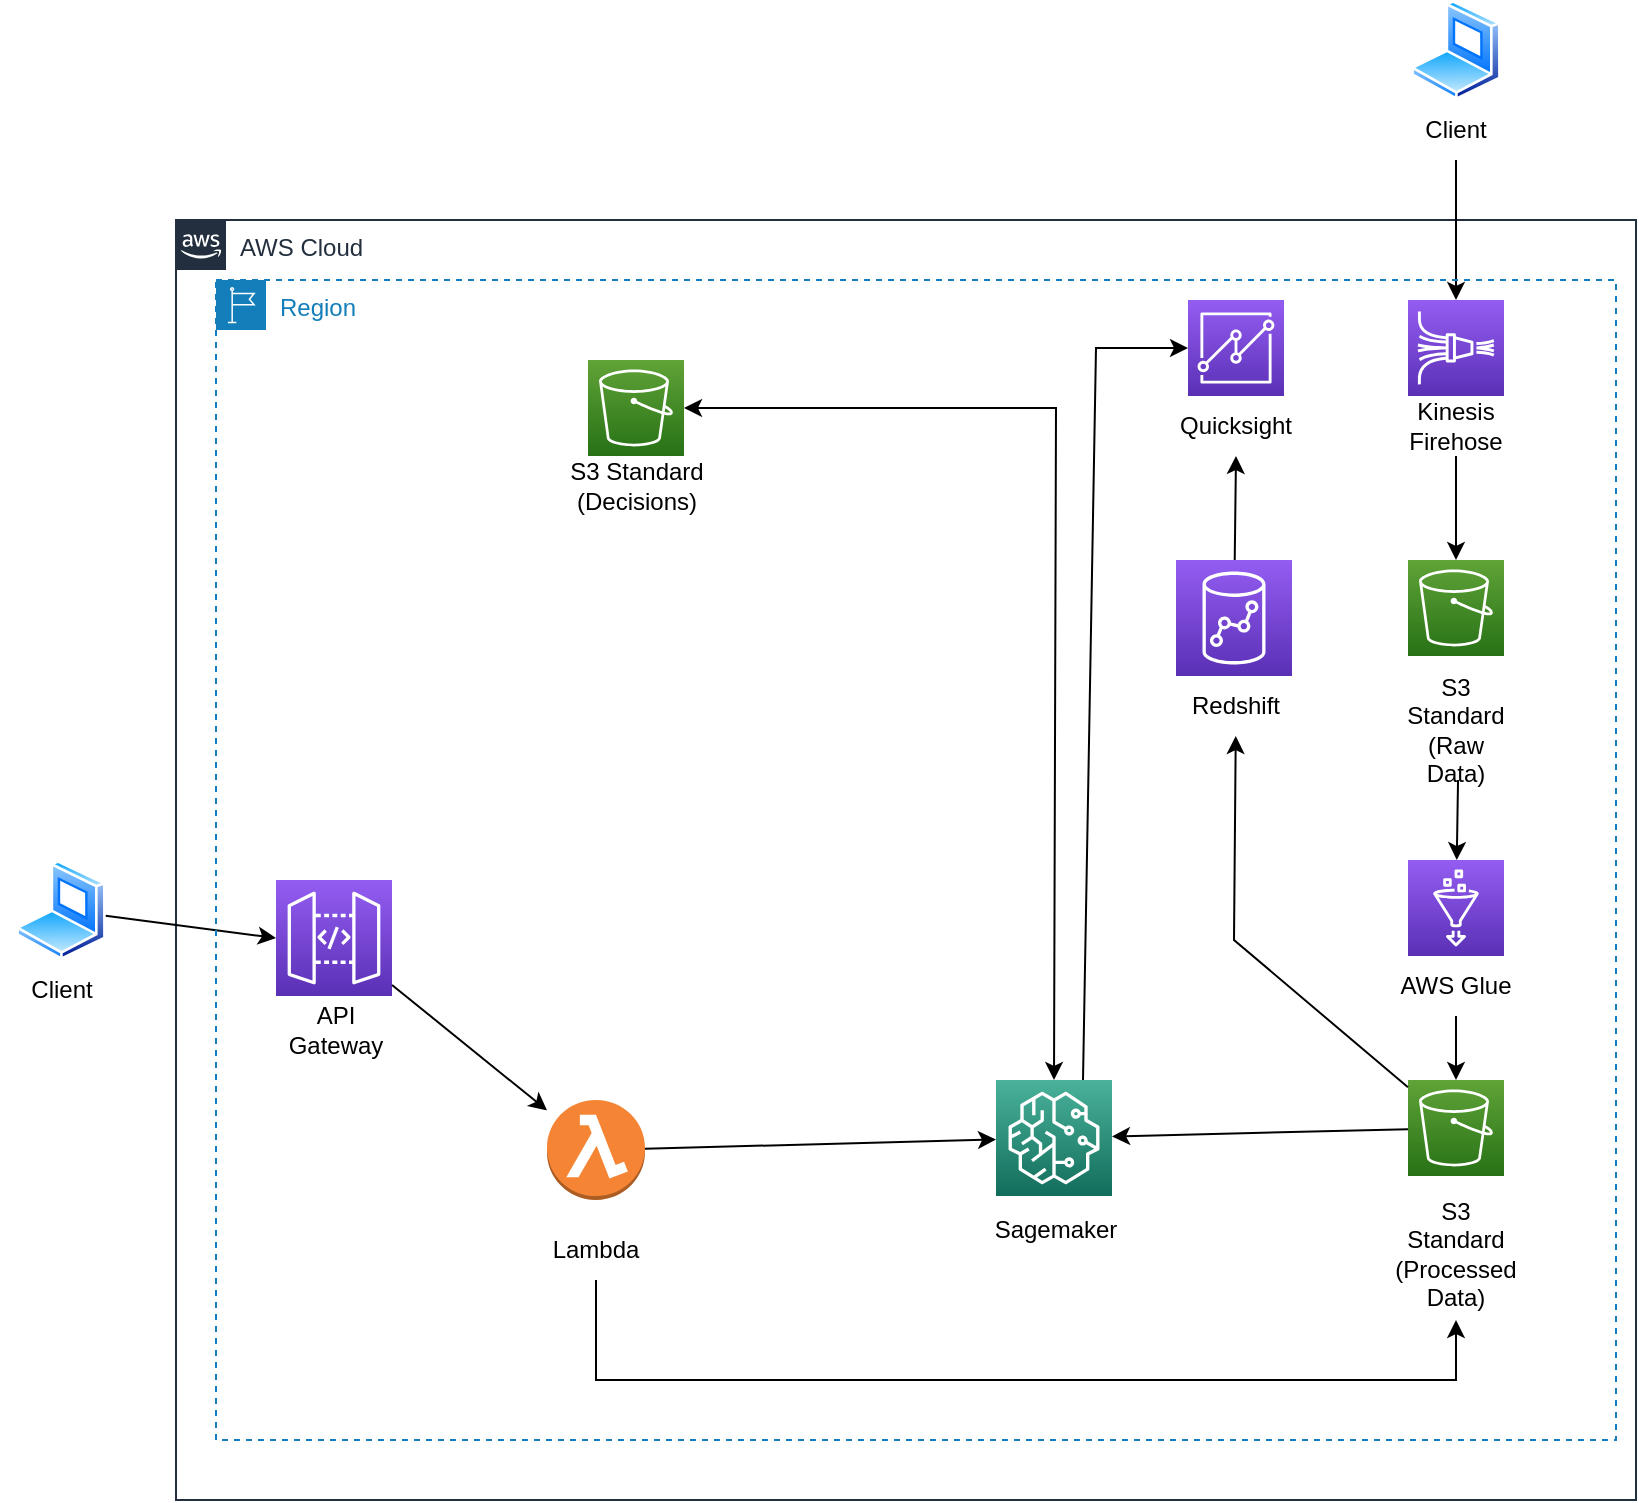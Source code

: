 <mxfile version="16.6.6" type="github">
  <diagram id="8NTqn93gWnW2YLTQEPx9" name="Page-1">
    <mxGraphModel dx="1422" dy="1862" grid="1" gridSize="10" guides="1" tooltips="1" connect="1" arrows="1" fold="1" page="1" pageScale="1" pageWidth="850" pageHeight="1100" math="0" shadow="0">
      <root>
        <mxCell id="0" />
        <mxCell id="1" parent="0" />
        <mxCell id="WtAKPwelO9aeJDnpv6He-3" value="AWS Cloud" style="points=[[0,0],[0.25,0],[0.5,0],[0.75,0],[1,0],[1,0.25],[1,0.5],[1,0.75],[1,1],[0.75,1],[0.5,1],[0.25,1],[0,1],[0,0.75],[0,0.5],[0,0.25]];outlineConnect=0;gradientColor=none;html=1;whiteSpace=wrap;fontSize=12;fontStyle=0;container=1;pointerEvents=0;collapsible=0;recursiveResize=0;shape=mxgraph.aws4.group;grIcon=mxgraph.aws4.group_aws_cloud_alt;strokeColor=#232F3E;fillColor=none;verticalAlign=top;align=left;spacingLeft=30;fontColor=#232F3E;dashed=0;" parent="1" vertex="1">
          <mxGeometry x="100" y="100" width="730" height="640" as="geometry" />
        </mxCell>
        <mxCell id="WtAKPwelO9aeJDnpv6He-11" value="" style="group" parent="WtAKPwelO9aeJDnpv6He-3" vertex="1" connectable="0">
          <mxGeometry x="610" y="40" width="60" height="78" as="geometry" />
        </mxCell>
        <mxCell id="WtAKPwelO9aeJDnpv6He-9" value="" style="sketch=0;points=[[0,0,0],[0.25,0,0],[0.5,0,0],[0.75,0,0],[1,0,0],[0,1,0],[0.25,1,0],[0.5,1,0],[0.75,1,0],[1,1,0],[0,0.25,0],[0,0.5,0],[0,0.75,0],[1,0.25,0],[1,0.5,0],[1,0.75,0]];outlineConnect=0;fontColor=#232F3E;gradientColor=#945DF2;gradientDirection=north;fillColor=#5A30B5;strokeColor=#ffffff;dashed=0;verticalLabelPosition=bottom;verticalAlign=top;align=center;html=1;fontSize=12;fontStyle=0;aspect=fixed;shape=mxgraph.aws4.resourceIcon;resIcon=mxgraph.aws4.kinesis_data_firehose;" parent="WtAKPwelO9aeJDnpv6He-11" vertex="1">
          <mxGeometry x="6" width="48" height="48" as="geometry" />
        </mxCell>
        <mxCell id="WtAKPwelO9aeJDnpv6He-10" value="Kinesis Firehose" style="text;html=1;strokeColor=none;fillColor=none;align=center;verticalAlign=middle;whiteSpace=wrap;rounded=0;" parent="WtAKPwelO9aeJDnpv6He-11" vertex="1">
          <mxGeometry y="48" width="60" height="30" as="geometry" />
        </mxCell>
        <mxCell id="A3XrzvGRtBCsT0RXqucP-3" value="" style="group" vertex="1" connectable="0" parent="WtAKPwelO9aeJDnpv6He-3">
          <mxGeometry x="50" y="330" width="60" height="90" as="geometry" />
        </mxCell>
        <mxCell id="A3XrzvGRtBCsT0RXqucP-1" value="" style="sketch=0;points=[[0,0,0],[0.25,0,0],[0.5,0,0],[0.75,0,0],[1,0,0],[0,1,0],[0.25,1,0],[0.5,1,0],[0.75,1,0],[1,1,0],[0,0.25,0],[0,0.5,0],[0,0.75,0],[1,0.25,0],[1,0.5,0],[1,0.75,0]];outlineConnect=0;fontColor=#232F3E;gradientColor=#945DF2;gradientDirection=north;fillColor=#5A30B5;strokeColor=#ffffff;dashed=0;verticalLabelPosition=bottom;verticalAlign=top;align=center;html=1;fontSize=12;fontStyle=0;aspect=fixed;shape=mxgraph.aws4.resourceIcon;resIcon=mxgraph.aws4.api_gateway;" vertex="1" parent="A3XrzvGRtBCsT0RXqucP-3">
          <mxGeometry width="58" height="58" as="geometry" />
        </mxCell>
        <mxCell id="A3XrzvGRtBCsT0RXqucP-2" value="API Gateway" style="text;html=1;strokeColor=none;fillColor=none;align=center;verticalAlign=middle;whiteSpace=wrap;rounded=0;" vertex="1" parent="A3XrzvGRtBCsT0RXqucP-3">
          <mxGeometry y="60" width="60" height="30" as="geometry" />
        </mxCell>
        <mxCell id="A3XrzvGRtBCsT0RXqucP-6" value="" style="group" vertex="1" connectable="0" parent="WtAKPwelO9aeJDnpv6He-3">
          <mxGeometry x="180" y="440" width="60" height="90" as="geometry" />
        </mxCell>
        <mxCell id="A3XrzvGRtBCsT0RXqucP-5" value="Lambda" style="text;html=1;strokeColor=none;fillColor=none;align=center;verticalAlign=middle;whiteSpace=wrap;rounded=0;" vertex="1" parent="A3XrzvGRtBCsT0RXqucP-6">
          <mxGeometry y="60" width="60" height="30" as="geometry" />
        </mxCell>
        <mxCell id="A3XrzvGRtBCsT0RXqucP-4" value="" style="outlineConnect=0;dashed=0;verticalLabelPosition=bottom;verticalAlign=top;align=center;html=1;shape=mxgraph.aws3.lambda_function;fillColor=#F58534;gradientColor=none;" vertex="1" parent="A3XrzvGRtBCsT0RXqucP-6">
          <mxGeometry x="5.5" width="49" height="50" as="geometry" />
        </mxCell>
        <mxCell id="A3XrzvGRtBCsT0RXqucP-9" value="" style="endArrow=classic;html=1;rounded=0;" edge="1" parent="WtAKPwelO9aeJDnpv6He-3" source="A3XrzvGRtBCsT0RXqucP-1" target="A3XrzvGRtBCsT0RXqucP-4">
          <mxGeometry width="50" height="50" relative="1" as="geometry">
            <mxPoint x="300" y="330" as="sourcePoint" />
            <mxPoint x="350" y="280" as="targetPoint" />
          </mxGeometry>
        </mxCell>
        <mxCell id="A3XrzvGRtBCsT0RXqucP-20" value="" style="endArrow=classic;html=1;rounded=0;exitX=0.5;exitY=1;exitDx=0;exitDy=0;" edge="1" parent="WtAKPwelO9aeJDnpv6He-3" source="WtAKPwelO9aeJDnpv6He-10" target="A3XrzvGRtBCsT0RXqucP-16">
          <mxGeometry width="50" height="50" relative="1" as="geometry">
            <mxPoint x="300" y="300" as="sourcePoint" />
            <mxPoint x="350" y="250" as="targetPoint" />
          </mxGeometry>
        </mxCell>
        <mxCell id="A3XrzvGRtBCsT0RXqucP-23" value="" style="group" vertex="1" connectable="0" parent="WtAKPwelO9aeJDnpv6He-3">
          <mxGeometry x="610" y="170" width="60" height="78" as="geometry" />
        </mxCell>
        <mxCell id="A3XrzvGRtBCsT0RXqucP-16" value="" style="sketch=0;points=[[0,0,0],[0.25,0,0],[0.5,0,0],[0.75,0,0],[1,0,0],[0,1,0],[0.25,1,0],[0.5,1,0],[0.75,1,0],[1,1,0],[0,0.25,0],[0,0.5,0],[0,0.75,0],[1,0.25,0],[1,0.5,0],[1,0.75,0]];outlineConnect=0;fontColor=#232F3E;gradientColor=#60A337;gradientDirection=north;fillColor=#277116;strokeColor=#ffffff;dashed=0;verticalLabelPosition=bottom;verticalAlign=top;align=center;html=1;fontSize=12;fontStyle=0;aspect=fixed;shape=mxgraph.aws4.resourceIcon;resIcon=mxgraph.aws4.s3;" vertex="1" parent="A3XrzvGRtBCsT0RXqucP-23">
          <mxGeometry x="6" width="48" height="48" as="geometry" />
        </mxCell>
        <mxCell id="A3XrzvGRtBCsT0RXqucP-24" value="" style="sketch=0;points=[[0,0,0],[0.25,0,0],[0.5,0,0],[0.75,0,0],[1,0,0],[0,1,0],[0.25,1,0],[0.5,1,0],[0.75,1,0],[1,1,0],[0,0.25,0],[0,0.5,0],[0,0.75,0],[1,0.25,0],[1,0.5,0],[1,0.75,0]];outlineConnect=0;fontColor=#232F3E;gradientColor=#945DF2;gradientDirection=north;fillColor=#5A30B5;strokeColor=#ffffff;dashed=0;verticalLabelPosition=bottom;verticalAlign=top;align=center;html=1;fontSize=12;fontStyle=0;aspect=fixed;shape=mxgraph.aws4.resourceIcon;resIcon=mxgraph.aws4.glue;" vertex="1" parent="WtAKPwelO9aeJDnpv6He-3">
          <mxGeometry x="616" y="320" width="48" height="48" as="geometry" />
        </mxCell>
        <mxCell id="A3XrzvGRtBCsT0RXqucP-25" value="AWS Glue" style="text;html=1;strokeColor=none;fillColor=none;align=center;verticalAlign=middle;whiteSpace=wrap;rounded=0;" vertex="1" parent="WtAKPwelO9aeJDnpv6He-3">
          <mxGeometry x="610" y="368" width="60" height="30" as="geometry" />
        </mxCell>
        <mxCell id="A3XrzvGRtBCsT0RXqucP-27" value="" style="group" vertex="1" connectable="0" parent="WtAKPwelO9aeJDnpv6He-3">
          <mxGeometry x="610" y="430" width="60" height="90" as="geometry" />
        </mxCell>
        <mxCell id="A3XrzvGRtBCsT0RXqucP-28" value="" style="sketch=0;points=[[0,0,0],[0.25,0,0],[0.5,0,0],[0.75,0,0],[1,0,0],[0,1,0],[0.25,1,0],[0.5,1,0],[0.75,1,0],[1,1,0],[0,0.25,0],[0,0.5,0],[0,0.75,0],[1,0.25,0],[1,0.5,0],[1,0.75,0]];outlineConnect=0;fontColor=#232F3E;gradientColor=#60A337;gradientDirection=north;fillColor=#277116;strokeColor=#ffffff;dashed=0;verticalLabelPosition=bottom;verticalAlign=top;align=center;html=1;fontSize=12;fontStyle=0;aspect=fixed;shape=mxgraph.aws4.resourceIcon;resIcon=mxgraph.aws4.s3;" vertex="1" parent="A3XrzvGRtBCsT0RXqucP-27">
          <mxGeometry x="6" width="48" height="48" as="geometry" />
        </mxCell>
        <mxCell id="A3XrzvGRtBCsT0RXqucP-29" value="S3 Standard (Processed Data)" style="text;html=1;strokeColor=none;fillColor=none;align=center;verticalAlign=middle;whiteSpace=wrap;rounded=0;" vertex="1" parent="A3XrzvGRtBCsT0RXqucP-27">
          <mxGeometry y="69.231" width="60" height="34.615" as="geometry" />
        </mxCell>
        <mxCell id="A3XrzvGRtBCsT0RXqucP-31" value="" style="endArrow=classic;html=1;rounded=0;" edge="1" parent="WtAKPwelO9aeJDnpv6He-3" source="A3XrzvGRtBCsT0RXqucP-25" target="A3XrzvGRtBCsT0RXqucP-28">
          <mxGeometry width="50" height="50" relative="1" as="geometry">
            <mxPoint x="300" y="290" as="sourcePoint" />
            <mxPoint x="350" y="240" as="targetPoint" />
          </mxGeometry>
        </mxCell>
        <mxCell id="A3XrzvGRtBCsT0RXqucP-22" value="S3 Standard (Raw Data)" style="text;html=1;strokeColor=none;fillColor=none;align=center;verticalAlign=middle;whiteSpace=wrap;rounded=0;" vertex="1" parent="WtAKPwelO9aeJDnpv6He-3">
          <mxGeometry x="610" y="240" width="60" height="30" as="geometry" />
        </mxCell>
        <mxCell id="A3XrzvGRtBCsT0RXqucP-32" value="" style="endArrow=classic;html=1;rounded=0;exitX=0.517;exitY=1.333;exitDx=0;exitDy=0;exitPerimeter=0;" edge="1" parent="WtAKPwelO9aeJDnpv6He-3" source="A3XrzvGRtBCsT0RXqucP-22" target="A3XrzvGRtBCsT0RXqucP-24">
          <mxGeometry width="50" height="50" relative="1" as="geometry">
            <mxPoint x="300" y="260" as="sourcePoint" />
            <mxPoint x="350" y="210" as="targetPoint" />
          </mxGeometry>
        </mxCell>
        <mxCell id="A3XrzvGRtBCsT0RXqucP-34" value="" style="endArrow=classic;html=1;rounded=0;" edge="1" parent="WtAKPwelO9aeJDnpv6He-3" source="A3XrzvGRtBCsT0RXqucP-28" target="A3XrzvGRtBCsT0RXqucP-33">
          <mxGeometry width="50" height="50" relative="1" as="geometry">
            <mxPoint x="300" y="260" as="sourcePoint" />
            <mxPoint x="350" y="210" as="targetPoint" />
          </mxGeometry>
        </mxCell>
        <mxCell id="A3XrzvGRtBCsT0RXqucP-36" value="" style="group" vertex="1" connectable="0" parent="WtAKPwelO9aeJDnpv6He-3">
          <mxGeometry x="410" y="430" width="60" height="90" as="geometry" />
        </mxCell>
        <mxCell id="A3XrzvGRtBCsT0RXqucP-33" value="" style="sketch=0;points=[[0,0,0],[0.25,0,0],[0.5,0,0],[0.75,0,0],[1,0,0],[0,1,0],[0.25,1,0],[0.5,1,0],[0.75,1,0],[1,1,0],[0,0.25,0],[0,0.5,0],[0,0.75,0],[1,0.25,0],[1,0.5,0],[1,0.75,0]];outlineConnect=0;fontColor=#232F3E;gradientColor=#4AB29A;gradientDirection=north;fillColor=#116D5B;strokeColor=#ffffff;dashed=0;verticalLabelPosition=bottom;verticalAlign=top;align=center;html=1;fontSize=12;fontStyle=0;aspect=fixed;shape=mxgraph.aws4.resourceIcon;resIcon=mxgraph.aws4.sagemaker;" vertex="1" parent="A3XrzvGRtBCsT0RXqucP-36">
          <mxGeometry width="58" height="58" as="geometry" />
        </mxCell>
        <mxCell id="A3XrzvGRtBCsT0RXqucP-35" value="Sagemaker" style="text;html=1;strokeColor=none;fillColor=none;align=center;verticalAlign=middle;whiteSpace=wrap;rounded=0;" vertex="1" parent="A3XrzvGRtBCsT0RXqucP-36">
          <mxGeometry y="60" width="60" height="30" as="geometry" />
        </mxCell>
        <mxCell id="A3XrzvGRtBCsT0RXqucP-40" value="" style="endArrow=classic;html=1;rounded=0;exitX=0.5;exitY=1;exitDx=0;exitDy=0;" edge="1" parent="WtAKPwelO9aeJDnpv6He-3" source="A3XrzvGRtBCsT0RXqucP-5">
          <mxGeometry width="50" height="50" relative="1" as="geometry">
            <mxPoint x="310" y="260" as="sourcePoint" />
            <mxPoint x="640" y="550" as="targetPoint" />
            <Array as="points">
              <mxPoint x="210" y="580" />
              <mxPoint x="640" y="580" />
            </Array>
          </mxGeometry>
        </mxCell>
        <mxCell id="A3XrzvGRtBCsT0RXqucP-43" value="" style="endArrow=classic;html=1;rounded=0;" edge="1" parent="WtAKPwelO9aeJDnpv6He-3" source="A3XrzvGRtBCsT0RXqucP-28" target="A3XrzvGRtBCsT0RXqucP-44">
          <mxGeometry width="50" height="50" relative="1" as="geometry">
            <mxPoint x="310" y="260" as="sourcePoint" />
            <mxPoint x="530" y="260" as="targetPoint" />
            <Array as="points">
              <mxPoint x="529" y="360" />
            </Array>
          </mxGeometry>
        </mxCell>
        <mxCell id="A3XrzvGRtBCsT0RXqucP-45" value="" style="group" vertex="1" connectable="0" parent="WtAKPwelO9aeJDnpv6He-3">
          <mxGeometry x="500" y="170" width="60" height="88" as="geometry" />
        </mxCell>
        <mxCell id="A3XrzvGRtBCsT0RXqucP-42" value="" style="sketch=0;points=[[0,0,0],[0.25,0,0],[0.5,0,0],[0.75,0,0],[1,0,0],[0,1,0],[0.25,1,0],[0.5,1,0],[0.75,1,0],[1,1,0],[0,0.25,0],[0,0.5,0],[0,0.75,0],[1,0.25,0],[1,0.5,0],[1,0.75,0]];outlineConnect=0;fontColor=#232F3E;gradientColor=#945DF2;gradientDirection=north;fillColor=#5A30B5;strokeColor=#ffffff;dashed=0;verticalLabelPosition=bottom;verticalAlign=top;align=center;html=1;fontSize=12;fontStyle=0;aspect=fixed;shape=mxgraph.aws4.resourceIcon;resIcon=mxgraph.aws4.redshift;" vertex="1" parent="A3XrzvGRtBCsT0RXqucP-45">
          <mxGeometry width="58" height="58" as="geometry" />
        </mxCell>
        <mxCell id="A3XrzvGRtBCsT0RXqucP-44" value="Redshift" style="text;html=1;strokeColor=none;fillColor=none;align=center;verticalAlign=middle;whiteSpace=wrap;rounded=0;" vertex="1" parent="A3XrzvGRtBCsT0RXqucP-45">
          <mxGeometry y="58" width="60" height="30" as="geometry" />
        </mxCell>
        <mxCell id="A3XrzvGRtBCsT0RXqucP-49" value="" style="group" vertex="1" connectable="0" parent="WtAKPwelO9aeJDnpv6He-3">
          <mxGeometry x="500" y="40" width="60" height="78" as="geometry" />
        </mxCell>
        <mxCell id="A3XrzvGRtBCsT0RXqucP-46" value="" style="sketch=0;points=[[0,0,0],[0.25,0,0],[0.5,0,0],[0.75,0,0],[1,0,0],[0,1,0],[0.25,1,0],[0.5,1,0],[0.75,1,0],[1,1,0],[0,0.25,0],[0,0.5,0],[0,0.75,0],[1,0.25,0],[1,0.5,0],[1,0.75,0]];outlineConnect=0;fontColor=#232F3E;gradientColor=#945DF2;gradientDirection=north;fillColor=#5A30B5;strokeColor=#ffffff;dashed=0;verticalLabelPosition=bottom;verticalAlign=top;align=center;html=1;fontSize=12;fontStyle=0;aspect=fixed;shape=mxgraph.aws4.resourceIcon;resIcon=mxgraph.aws4.quicksight;" vertex="1" parent="A3XrzvGRtBCsT0RXqucP-49">
          <mxGeometry x="6" width="48" height="48" as="geometry" />
        </mxCell>
        <mxCell id="A3XrzvGRtBCsT0RXqucP-47" value="Quicksight" style="text;html=1;strokeColor=none;fillColor=none;align=center;verticalAlign=middle;whiteSpace=wrap;rounded=0;" vertex="1" parent="A3XrzvGRtBCsT0RXqucP-49">
          <mxGeometry y="48" width="60" height="30" as="geometry" />
        </mxCell>
        <mxCell id="A3XrzvGRtBCsT0RXqucP-50" value="" style="endArrow=classic;html=1;rounded=0;entryX=0.5;entryY=1;entryDx=0;entryDy=0;" edge="1" parent="WtAKPwelO9aeJDnpv6He-3" source="A3XrzvGRtBCsT0RXqucP-42" target="A3XrzvGRtBCsT0RXqucP-47">
          <mxGeometry width="50" height="50" relative="1" as="geometry">
            <mxPoint x="310" y="260" as="sourcePoint" />
            <mxPoint x="360" y="210" as="targetPoint" />
          </mxGeometry>
        </mxCell>
        <mxCell id="A3XrzvGRtBCsT0RXqucP-52" value="" style="endArrow=classic;html=1;rounded=0;" edge="1" parent="WtAKPwelO9aeJDnpv6He-3" source="A3XrzvGRtBCsT0RXqucP-4" target="A3XrzvGRtBCsT0RXqucP-33">
          <mxGeometry width="50" height="50" relative="1" as="geometry">
            <mxPoint x="310" y="260" as="sourcePoint" />
            <mxPoint x="360" y="210" as="targetPoint" />
            <Array as="points" />
          </mxGeometry>
        </mxCell>
        <mxCell id="A3XrzvGRtBCsT0RXqucP-55" value="" style="group" vertex="1" connectable="0" parent="WtAKPwelO9aeJDnpv6He-3">
          <mxGeometry x="200" y="70" width="70" height="78" as="geometry" />
        </mxCell>
        <mxCell id="A3XrzvGRtBCsT0RXqucP-56" value="" style="sketch=0;points=[[0,0,0],[0.25,0,0],[0.5,0,0],[0.75,0,0],[1,0,0],[0,1,0],[0.25,1,0],[0.5,1,0],[0.75,1,0],[1,1,0],[0,0.25,0],[0,0.5,0],[0,0.75,0],[1,0.25,0],[1,0.5,0],[1,0.75,0]];outlineConnect=0;fontColor=#232F3E;gradientColor=#60A337;gradientDirection=north;fillColor=#277116;strokeColor=#ffffff;dashed=0;verticalLabelPosition=bottom;verticalAlign=top;align=center;html=1;fontSize=12;fontStyle=0;aspect=fixed;shape=mxgraph.aws4.resourceIcon;resIcon=mxgraph.aws4.s3;" vertex="1" parent="A3XrzvGRtBCsT0RXqucP-55">
          <mxGeometry x="6" width="48" height="48" as="geometry" />
        </mxCell>
        <mxCell id="A3XrzvGRtBCsT0RXqucP-58" value="S3 Standard&lt;br&gt;(Decisions)" style="text;html=1;align=center;verticalAlign=middle;resizable=0;points=[];autosize=1;strokeColor=none;fillColor=none;" vertex="1" parent="A3XrzvGRtBCsT0RXqucP-55">
          <mxGeometry x="-10" y="48" width="80" height="30" as="geometry" />
        </mxCell>
        <mxCell id="A3XrzvGRtBCsT0RXqucP-59" value="" style="endArrow=classic;startArrow=classic;html=1;rounded=0;exitX=0.5;exitY=0;exitDx=0;exitDy=0;exitPerimeter=0;" edge="1" parent="WtAKPwelO9aeJDnpv6He-3" source="A3XrzvGRtBCsT0RXqucP-33" target="A3XrzvGRtBCsT0RXqucP-56">
          <mxGeometry width="50" height="50" relative="1" as="geometry">
            <mxPoint x="310" y="250" as="sourcePoint" />
            <mxPoint x="360" y="200" as="targetPoint" />
            <Array as="points">
              <mxPoint x="440" y="94" />
            </Array>
          </mxGeometry>
        </mxCell>
        <mxCell id="A3XrzvGRtBCsT0RXqucP-61" value="" style="endArrow=classic;html=1;rounded=0;entryX=0;entryY=0.5;entryDx=0;entryDy=0;entryPerimeter=0;exitX=0.75;exitY=0;exitDx=0;exitDy=0;exitPerimeter=0;" edge="1" parent="WtAKPwelO9aeJDnpv6He-3" source="A3XrzvGRtBCsT0RXqucP-33" target="A3XrzvGRtBCsT0RXqucP-46">
          <mxGeometry width="50" height="50" relative="1" as="geometry">
            <mxPoint x="310" y="250" as="sourcePoint" />
            <mxPoint x="360" y="200" as="targetPoint" />
            <Array as="points">
              <mxPoint x="460" y="64" />
            </Array>
          </mxGeometry>
        </mxCell>
        <mxCell id="WtAKPwelO9aeJDnpv6He-12" value="" style="group" parent="1" vertex="1" connectable="0">
          <mxGeometry x="12.5" y="420" width="60" height="80" as="geometry" />
        </mxCell>
        <mxCell id="WtAKPwelO9aeJDnpv6He-4" value="" style="aspect=fixed;perimeter=ellipsePerimeter;html=1;align=center;shadow=0;dashed=0;spacingTop=3;image;image=img/lib/active_directory/laptop_client.svg;" parent="WtAKPwelO9aeJDnpv6He-12" vertex="1">
          <mxGeometry x="7.5" width="45" height="50" as="geometry" />
        </mxCell>
        <mxCell id="WtAKPwelO9aeJDnpv6He-5" value="Client" style="text;html=1;strokeColor=none;fillColor=none;align=center;verticalAlign=middle;whiteSpace=wrap;rounded=0;" parent="WtAKPwelO9aeJDnpv6He-12" vertex="1">
          <mxGeometry y="50" width="60" height="30" as="geometry" />
        </mxCell>
        <mxCell id="A3XrzvGRtBCsT0RXqucP-7" value="" style="endArrow=classic;html=1;rounded=0;entryX=0;entryY=0.5;entryDx=0;entryDy=0;entryPerimeter=0;" edge="1" parent="1" source="WtAKPwelO9aeJDnpv6He-4" target="A3XrzvGRtBCsT0RXqucP-1">
          <mxGeometry width="50" height="50" relative="1" as="geometry">
            <mxPoint x="400" y="410" as="sourcePoint" />
            <mxPoint x="450" y="360" as="targetPoint" />
          </mxGeometry>
        </mxCell>
        <mxCell id="A3XrzvGRtBCsT0RXqucP-10" value="" style="endArrow=classic;html=1;rounded=0;" edge="1" parent="1" target="WtAKPwelO9aeJDnpv6He-9">
          <mxGeometry width="50" height="50" relative="1" as="geometry">
            <mxPoint x="740" y="70" as="sourcePoint" />
            <mxPoint x="450" y="360" as="targetPoint" />
          </mxGeometry>
        </mxCell>
        <mxCell id="A3XrzvGRtBCsT0RXqucP-12" value="" style="group" vertex="1" connectable="0" parent="1">
          <mxGeometry x="710" y="-10" width="60" height="80" as="geometry" />
        </mxCell>
        <mxCell id="A3XrzvGRtBCsT0RXqucP-13" value="" style="aspect=fixed;perimeter=ellipsePerimeter;html=1;align=center;shadow=0;dashed=0;spacingTop=3;image;image=img/lib/active_directory/laptop_client.svg;" vertex="1" parent="A3XrzvGRtBCsT0RXqucP-12">
          <mxGeometry x="7.5" width="45" height="50" as="geometry" />
        </mxCell>
        <mxCell id="A3XrzvGRtBCsT0RXqucP-14" value="Client" style="text;html=1;strokeColor=none;fillColor=none;align=center;verticalAlign=middle;whiteSpace=wrap;rounded=0;" vertex="1" parent="A3XrzvGRtBCsT0RXqucP-12">
          <mxGeometry y="50" width="60" height="30" as="geometry" />
        </mxCell>
        <mxCell id="A3XrzvGRtBCsT0RXqucP-65" value="Region" style="points=[[0,0],[0.25,0],[0.5,0],[0.75,0],[1,0],[1,0.25],[1,0.5],[1,0.75],[1,1],[0.75,1],[0.5,1],[0.25,1],[0,1],[0,0.75],[0,0.5],[0,0.25]];outlineConnect=0;gradientColor=none;html=1;whiteSpace=wrap;fontSize=12;fontStyle=0;container=1;pointerEvents=0;collapsible=0;recursiveResize=0;shape=mxgraph.aws4.group;grIcon=mxgraph.aws4.group_region;strokeColor=#147EBA;fillColor=none;verticalAlign=top;align=left;spacingLeft=30;fontColor=#147EBA;dashed=1;" vertex="1" parent="1">
          <mxGeometry x="120" y="130" width="700" height="580" as="geometry" />
        </mxCell>
      </root>
    </mxGraphModel>
  </diagram>
</mxfile>
